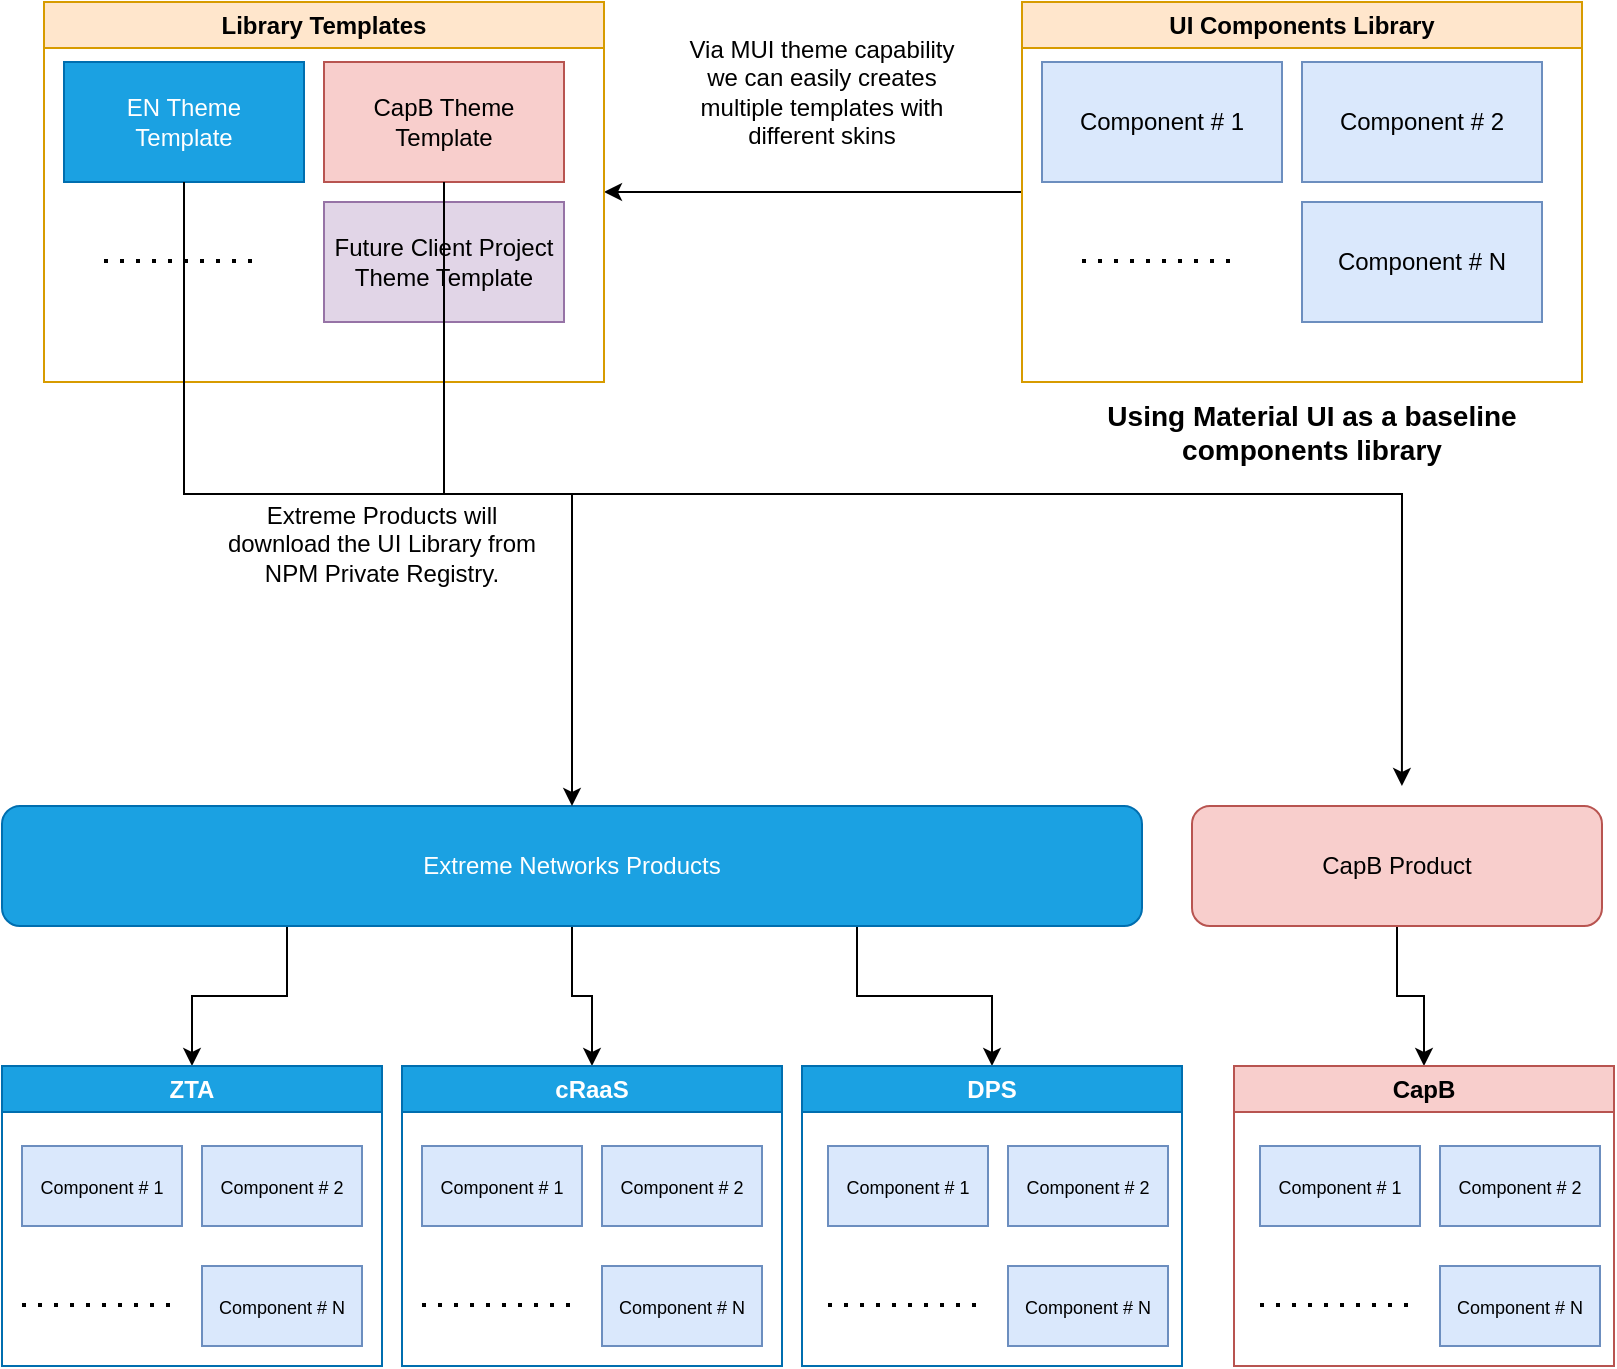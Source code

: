 <mxfile version="21.7.5" type="github">
  <diagram name="Page-1" id="vvhchziqqjNNTEIeycxj">
    <mxGraphModel dx="1434" dy="765" grid="1" gridSize="10" guides="1" tooltips="1" connect="1" arrows="1" fold="1" page="1" pageScale="1" pageWidth="850" pageHeight="1100" math="0" shadow="0">
      <root>
        <mxCell id="0" />
        <mxCell id="1" parent="0" />
        <mxCell id="3qhl_QbXnk2u3cBf2UUI-30" style="edgeStyle=orthogonalEdgeStyle;rounded=0;orthogonalLoop=1;jettySize=auto;html=1;entryX=1;entryY=0.5;entryDx=0;entryDy=0;" edge="1" parent="1" source="3qhl_QbXnk2u3cBf2UUI-2" target="3qhl_QbXnk2u3cBf2UUI-25">
          <mxGeometry relative="1" as="geometry" />
        </mxCell>
        <mxCell id="3qhl_QbXnk2u3cBf2UUI-2" value="UI Components Library" style="swimlane;whiteSpace=wrap;html=1;fillColor=#ffe6cc;strokeColor=#d79b00;" vertex="1" parent="1">
          <mxGeometry x="530" y="40" width="280" height="190" as="geometry" />
        </mxCell>
        <mxCell id="3qhl_QbXnk2u3cBf2UUI-3" value="Component # 1" style="rounded=0;whiteSpace=wrap;html=1;fillColor=#dae8fc;strokeColor=#6c8ebf;" vertex="1" parent="3qhl_QbXnk2u3cBf2UUI-2">
          <mxGeometry x="10" y="30" width="120" height="60" as="geometry" />
        </mxCell>
        <mxCell id="3qhl_QbXnk2u3cBf2UUI-6" value="Component # 2" style="rounded=0;whiteSpace=wrap;html=1;fillColor=#dae8fc;strokeColor=#6c8ebf;" vertex="1" parent="3qhl_QbXnk2u3cBf2UUI-2">
          <mxGeometry x="140" y="30" width="120" height="60" as="geometry" />
        </mxCell>
        <mxCell id="3qhl_QbXnk2u3cBf2UUI-5" value="Component # N" style="rounded=0;whiteSpace=wrap;html=1;fillColor=#dae8fc;strokeColor=#6c8ebf;" vertex="1" parent="3qhl_QbXnk2u3cBf2UUI-2">
          <mxGeometry x="140" y="100" width="120" height="60" as="geometry" />
        </mxCell>
        <mxCell id="3qhl_QbXnk2u3cBf2UUI-8" value="" style="endArrow=none;dashed=1;html=1;dashPattern=1 3;strokeWidth=2;rounded=0;" edge="1" parent="3qhl_QbXnk2u3cBf2UUI-2">
          <mxGeometry width="50" height="50" relative="1" as="geometry">
            <mxPoint x="30" y="129.5" as="sourcePoint" />
            <mxPoint x="110" y="129.5" as="targetPoint" />
            <Array as="points">
              <mxPoint x="70" y="129.5" />
            </Array>
          </mxGeometry>
        </mxCell>
        <mxCell id="3qhl_QbXnk2u3cBf2UUI-14" style="edgeStyle=orthogonalEdgeStyle;rounded=0;orthogonalLoop=1;jettySize=auto;html=1;exitX=0.25;exitY=1;exitDx=0;exitDy=0;entryX=0.5;entryY=0;entryDx=0;entryDy=0;" edge="1" parent="1" source="3qhl_QbXnk2u3cBf2UUI-10" target="3qhl_QbXnk2u3cBf2UUI-11">
          <mxGeometry relative="1" as="geometry" />
        </mxCell>
        <mxCell id="3qhl_QbXnk2u3cBf2UUI-15" style="edgeStyle=orthogonalEdgeStyle;rounded=0;orthogonalLoop=1;jettySize=auto;html=1;entryX=0.5;entryY=0;entryDx=0;entryDy=0;" edge="1" parent="1" source="3qhl_QbXnk2u3cBf2UUI-10" target="3qhl_QbXnk2u3cBf2UUI-12">
          <mxGeometry relative="1" as="geometry">
            <mxPoint x="345" y="562" as="targetPoint" />
          </mxGeometry>
        </mxCell>
        <mxCell id="3qhl_QbXnk2u3cBf2UUI-16" style="edgeStyle=orthogonalEdgeStyle;rounded=0;orthogonalLoop=1;jettySize=auto;html=1;exitX=0.75;exitY=1;exitDx=0;exitDy=0;entryX=0.5;entryY=0;entryDx=0;entryDy=0;" edge="1" parent="1" source="3qhl_QbXnk2u3cBf2UUI-10" target="3qhl_QbXnk2u3cBf2UUI-13">
          <mxGeometry relative="1" as="geometry" />
        </mxCell>
        <mxCell id="3qhl_QbXnk2u3cBf2UUI-10" value="Extreme Networks Products" style="rounded=1;whiteSpace=wrap;html=1;fillColor=#1ba1e2;strokeColor=#006EAF;fontColor=#ffffff;" vertex="1" parent="1">
          <mxGeometry x="20" y="442" width="570" height="60" as="geometry" />
        </mxCell>
        <mxCell id="3qhl_QbXnk2u3cBf2UUI-11" value="ZTA" style="swimlane;whiteSpace=wrap;html=1;fillColor=#1ba1e2;strokeColor=#006EAF;fontColor=#ffffff;" vertex="1" parent="1">
          <mxGeometry x="20" y="572" width="190" height="150" as="geometry" />
        </mxCell>
        <mxCell id="3qhl_QbXnk2u3cBf2UUI-12" value="cRaaS" style="swimlane;whiteSpace=wrap;html=1;fillColor=#1ba1e2;strokeColor=#006EAF;fontColor=#ffffff;" vertex="1" parent="1">
          <mxGeometry x="220" y="572" width="190" height="150" as="geometry" />
        </mxCell>
        <mxCell id="3qhl_QbXnk2u3cBf2UUI-13" value="DPS" style="swimlane;whiteSpace=wrap;html=1;fillColor=#1ba1e2;strokeColor=#006EAF;fontColor=#ffffff;" vertex="1" parent="1">
          <mxGeometry x="420" y="572" width="190" height="150" as="geometry" />
        </mxCell>
        <mxCell id="3qhl_QbXnk2u3cBf2UUI-25" value="Library Templates" style="swimlane;whiteSpace=wrap;html=1;fillColor=#ffe6cc;strokeColor=#d79b00;startSize=23;" vertex="1" parent="1">
          <mxGeometry x="41" y="40" width="280" height="190" as="geometry" />
        </mxCell>
        <mxCell id="3qhl_QbXnk2u3cBf2UUI-26" value="EN Theme &lt;br&gt;Template" style="rounded=0;whiteSpace=wrap;html=1;fillColor=#1ba1e2;strokeColor=#006EAF;fontColor=#ffffff;" vertex="1" parent="3qhl_QbXnk2u3cBf2UUI-25">
          <mxGeometry x="10" y="30" width="120" height="60" as="geometry" />
        </mxCell>
        <mxCell id="3qhl_QbXnk2u3cBf2UUI-27" value="CapB Theme Template" style="rounded=0;whiteSpace=wrap;html=1;fillColor=#f8cecc;strokeColor=#b85450;" vertex="1" parent="3qhl_QbXnk2u3cBf2UUI-25">
          <mxGeometry x="140" y="30" width="120" height="60" as="geometry" />
        </mxCell>
        <mxCell id="3qhl_QbXnk2u3cBf2UUI-28" value="Future Client Project Theme Template" style="rounded=0;whiteSpace=wrap;html=1;fillColor=#e1d5e7;strokeColor=#9673a6;" vertex="1" parent="3qhl_QbXnk2u3cBf2UUI-25">
          <mxGeometry x="140" y="100" width="120" height="60" as="geometry" />
        </mxCell>
        <mxCell id="3qhl_QbXnk2u3cBf2UUI-29" value="" style="endArrow=none;dashed=1;html=1;dashPattern=1 3;strokeWidth=2;rounded=0;" edge="1" parent="3qhl_QbXnk2u3cBf2UUI-25">
          <mxGeometry width="50" height="50" relative="1" as="geometry">
            <mxPoint x="30" y="129.5" as="sourcePoint" />
            <mxPoint x="110" y="129.5" as="targetPoint" />
            <Array as="points">
              <mxPoint x="70" y="129.5" />
            </Array>
          </mxGeometry>
        </mxCell>
        <mxCell id="3qhl_QbXnk2u3cBf2UUI-31" style="edgeStyle=orthogonalEdgeStyle;rounded=0;orthogonalLoop=1;jettySize=auto;html=1;" edge="1" parent="1" source="3qhl_QbXnk2u3cBf2UUI-26" target="3qhl_QbXnk2u3cBf2UUI-10">
          <mxGeometry relative="1" as="geometry" />
        </mxCell>
        <mxCell id="3qhl_QbXnk2u3cBf2UUI-33" value="Via MUI theme capability we can easily creates multiple templates with different skins" style="text;html=1;strokeColor=none;fillColor=none;align=center;verticalAlign=middle;whiteSpace=wrap;rounded=0;" vertex="1" parent="1">
          <mxGeometry x="360" y="70" width="140" height="30" as="geometry" />
        </mxCell>
        <mxCell id="3qhl_QbXnk2u3cBf2UUI-34" value="&lt;font style=&quot;font-size: 9px;&quot;&gt;Component # 1&lt;/font&gt;" style="rounded=0;whiteSpace=wrap;html=1;fillColor=#dae8fc;strokeColor=#6c8ebf;" vertex="1" parent="1">
          <mxGeometry x="30" y="612" width="80" height="40" as="geometry" />
        </mxCell>
        <mxCell id="3qhl_QbXnk2u3cBf2UUI-37" value="" style="endArrow=none;dashed=1;html=1;dashPattern=1 3;strokeWidth=2;rounded=0;" edge="1" parent="1">
          <mxGeometry width="50" height="50" relative="1" as="geometry">
            <mxPoint x="30" y="691.5" as="sourcePoint" />
            <mxPoint x="110" y="691.5" as="targetPoint" />
            <Array as="points">
              <mxPoint x="70" y="691.5" />
            </Array>
          </mxGeometry>
        </mxCell>
        <mxCell id="3qhl_QbXnk2u3cBf2UUI-38" value="&lt;font style=&quot;font-size: 9px;&quot;&gt;Component # 2&lt;/font&gt;" style="rounded=0;whiteSpace=wrap;html=1;fillColor=#dae8fc;strokeColor=#6c8ebf;" vertex="1" parent="1">
          <mxGeometry x="120" y="612" width="80" height="40" as="geometry" />
        </mxCell>
        <mxCell id="3qhl_QbXnk2u3cBf2UUI-39" value="&lt;font style=&quot;font-size: 9px;&quot;&gt;Component # N&lt;/font&gt;" style="rounded=0;whiteSpace=wrap;html=1;fillColor=#dae8fc;strokeColor=#6c8ebf;" vertex="1" parent="1">
          <mxGeometry x="120" y="672" width="80" height="40" as="geometry" />
        </mxCell>
        <mxCell id="3qhl_QbXnk2u3cBf2UUI-40" value="&lt;font style=&quot;font-size: 9px;&quot;&gt;Component # 1&lt;/font&gt;" style="rounded=0;whiteSpace=wrap;html=1;fillColor=#dae8fc;strokeColor=#6c8ebf;" vertex="1" parent="1">
          <mxGeometry x="230" y="612" width="80" height="40" as="geometry" />
        </mxCell>
        <mxCell id="3qhl_QbXnk2u3cBf2UUI-41" value="" style="endArrow=none;dashed=1;html=1;dashPattern=1 3;strokeWidth=2;rounded=0;" edge="1" parent="1">
          <mxGeometry width="50" height="50" relative="1" as="geometry">
            <mxPoint x="230" y="691.5" as="sourcePoint" />
            <mxPoint x="310" y="691.5" as="targetPoint" />
            <Array as="points">
              <mxPoint x="270" y="691.5" />
            </Array>
          </mxGeometry>
        </mxCell>
        <mxCell id="3qhl_QbXnk2u3cBf2UUI-42" value="&lt;font style=&quot;font-size: 9px;&quot;&gt;Component # 2&lt;/font&gt;" style="rounded=0;whiteSpace=wrap;html=1;fillColor=#dae8fc;strokeColor=#6c8ebf;" vertex="1" parent="1">
          <mxGeometry x="320" y="612" width="80" height="40" as="geometry" />
        </mxCell>
        <mxCell id="3qhl_QbXnk2u3cBf2UUI-43" value="&lt;font style=&quot;font-size: 9px;&quot;&gt;Component # N&lt;/font&gt;" style="rounded=0;whiteSpace=wrap;html=1;fillColor=#dae8fc;strokeColor=#6c8ebf;" vertex="1" parent="1">
          <mxGeometry x="320" y="672" width="80" height="40" as="geometry" />
        </mxCell>
        <mxCell id="3qhl_QbXnk2u3cBf2UUI-44" value="&lt;font style=&quot;font-size: 9px;&quot;&gt;Component # 1&lt;/font&gt;" style="rounded=0;whiteSpace=wrap;html=1;fillColor=#dae8fc;strokeColor=#6c8ebf;" vertex="1" parent="1">
          <mxGeometry x="433" y="612" width="80" height="40" as="geometry" />
        </mxCell>
        <mxCell id="3qhl_QbXnk2u3cBf2UUI-45" value="" style="endArrow=none;dashed=1;html=1;dashPattern=1 3;strokeWidth=2;rounded=0;" edge="1" parent="1">
          <mxGeometry width="50" height="50" relative="1" as="geometry">
            <mxPoint x="433" y="691.5" as="sourcePoint" />
            <mxPoint x="513" y="691.5" as="targetPoint" />
            <Array as="points">
              <mxPoint x="473" y="691.5" />
            </Array>
          </mxGeometry>
        </mxCell>
        <mxCell id="3qhl_QbXnk2u3cBf2UUI-46" value="&lt;font style=&quot;font-size: 9px;&quot;&gt;Component # 2&lt;/font&gt;" style="rounded=0;whiteSpace=wrap;html=1;fillColor=#dae8fc;strokeColor=#6c8ebf;" vertex="1" parent="1">
          <mxGeometry x="523" y="612" width="80" height="40" as="geometry" />
        </mxCell>
        <mxCell id="3qhl_QbXnk2u3cBf2UUI-47" value="&lt;font style=&quot;font-size: 9px;&quot;&gt;Component # N&lt;/font&gt;" style="rounded=0;whiteSpace=wrap;html=1;fillColor=#dae8fc;strokeColor=#6c8ebf;" vertex="1" parent="1">
          <mxGeometry x="523" y="672" width="80" height="40" as="geometry" />
        </mxCell>
        <mxCell id="3qhl_QbXnk2u3cBf2UUI-48" value="Extreme Products will download the UI Library from NPM Private Registry." style="text;html=1;strokeColor=none;fillColor=none;align=center;verticalAlign=middle;whiteSpace=wrap;rounded=0;" vertex="1" parent="1">
          <mxGeometry x="125" y="296" width="170" height="30" as="geometry" />
        </mxCell>
        <mxCell id="3qhl_QbXnk2u3cBf2UUI-51" value="&lt;font style=&quot;font-size: 14px;&quot;&gt;&lt;b&gt;Using Material UI as a baseline components library&lt;/b&gt;&lt;/font&gt;" style="text;html=1;strokeColor=none;fillColor=none;align=center;verticalAlign=middle;whiteSpace=wrap;rounded=0;" vertex="1" parent="1">
          <mxGeometry x="560" y="240" width="230" height="30" as="geometry" />
        </mxCell>
        <mxCell id="3qhl_QbXnk2u3cBf2UUI-59" style="edgeStyle=orthogonalEdgeStyle;rounded=0;orthogonalLoop=1;jettySize=auto;html=1;exitX=0.5;exitY=1;exitDx=0;exitDy=0;entryX=0.5;entryY=0;entryDx=0;entryDy=0;" edge="1" parent="1" source="3qhl_QbXnk2u3cBf2UUI-52" target="3qhl_QbXnk2u3cBf2UUI-54">
          <mxGeometry relative="1" as="geometry" />
        </mxCell>
        <mxCell id="3qhl_QbXnk2u3cBf2UUI-52" value="CapB Product" style="rounded=1;whiteSpace=wrap;html=1;fillColor=#f8cecc;strokeColor=#b85450;" vertex="1" parent="1">
          <mxGeometry x="615" y="442" width="205" height="60" as="geometry" />
        </mxCell>
        <mxCell id="3qhl_QbXnk2u3cBf2UUI-53" style="edgeStyle=orthogonalEdgeStyle;rounded=0;orthogonalLoop=1;jettySize=auto;html=1;exitX=0.5;exitY=1;exitDx=0;exitDy=0;entryX=0.512;entryY=-0.167;entryDx=0;entryDy=0;entryPerimeter=0;" edge="1" parent="1" source="3qhl_QbXnk2u3cBf2UUI-27" target="3qhl_QbXnk2u3cBf2UUI-52">
          <mxGeometry relative="1" as="geometry" />
        </mxCell>
        <mxCell id="3qhl_QbXnk2u3cBf2UUI-54" value="CapB" style="swimlane;whiteSpace=wrap;html=1;fillColor=#f8cecc;strokeColor=#b85450;" vertex="1" parent="1">
          <mxGeometry x="636" y="572" width="190" height="150" as="geometry" />
        </mxCell>
        <mxCell id="3qhl_QbXnk2u3cBf2UUI-55" value="&lt;font style=&quot;font-size: 9px;&quot;&gt;Component # 1&lt;/font&gt;" style="rounded=0;whiteSpace=wrap;html=1;fillColor=#dae8fc;strokeColor=#6c8ebf;" vertex="1" parent="1">
          <mxGeometry x="649" y="612" width="80" height="40" as="geometry" />
        </mxCell>
        <mxCell id="3qhl_QbXnk2u3cBf2UUI-56" value="" style="endArrow=none;dashed=1;html=1;dashPattern=1 3;strokeWidth=2;rounded=0;" edge="1" parent="1">
          <mxGeometry width="50" height="50" relative="1" as="geometry">
            <mxPoint x="649" y="691.5" as="sourcePoint" />
            <mxPoint x="729" y="691.5" as="targetPoint" />
            <Array as="points">
              <mxPoint x="689" y="691.5" />
            </Array>
          </mxGeometry>
        </mxCell>
        <mxCell id="3qhl_QbXnk2u3cBf2UUI-57" value="&lt;font style=&quot;font-size: 9px;&quot;&gt;Component # 2&lt;/font&gt;" style="rounded=0;whiteSpace=wrap;html=1;fillColor=#dae8fc;strokeColor=#6c8ebf;" vertex="1" parent="1">
          <mxGeometry x="739" y="612" width="80" height="40" as="geometry" />
        </mxCell>
        <mxCell id="3qhl_QbXnk2u3cBf2UUI-58" value="&lt;font style=&quot;font-size: 9px;&quot;&gt;Component # N&lt;/font&gt;" style="rounded=0;whiteSpace=wrap;html=1;fillColor=#dae8fc;strokeColor=#6c8ebf;" vertex="1" parent="1">
          <mxGeometry x="739" y="672" width="80" height="40" as="geometry" />
        </mxCell>
      </root>
    </mxGraphModel>
  </diagram>
</mxfile>
